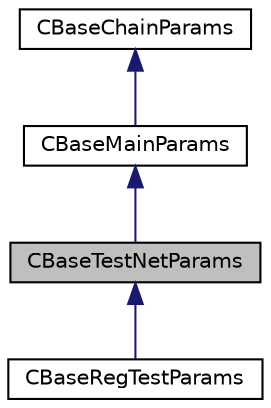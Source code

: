digraph "CBaseTestNetParams"
{
 // LATEX_PDF_SIZE
  edge [fontname="Helvetica",fontsize="10",labelfontname="Helvetica",labelfontsize="10"];
  node [fontname="Helvetica",fontsize="10",shape=record];
  Node0 [label="CBaseTestNetParams",height=0.2,width=0.4,color="black", fillcolor="grey75", style="filled", fontcolor="black",tooltip=" "];
  Node1 -> Node0 [dir="back",color="midnightblue",fontsize="10",style="solid"];
  Node1 [label="CBaseMainParams",height=0.2,width=0.4,color="black", fillcolor="white", style="filled",URL="$class_c_base_main_params.html",tooltip=" "];
  Node2 -> Node1 [dir="back",color="midnightblue",fontsize="10",style="solid"];
  Node2 [label="CBaseChainParams",height=0.2,width=0.4,color="black", fillcolor="white", style="filled",URL="$class_c_base_chain_params.html",tooltip=" "];
  Node0 -> Node3 [dir="back",color="midnightblue",fontsize="10",style="solid"];
  Node3 [label="CBaseRegTestParams",height=0.2,width=0.4,color="black", fillcolor="white", style="filled",URL="$class_c_base_reg_test_params.html",tooltip=" "];
}
